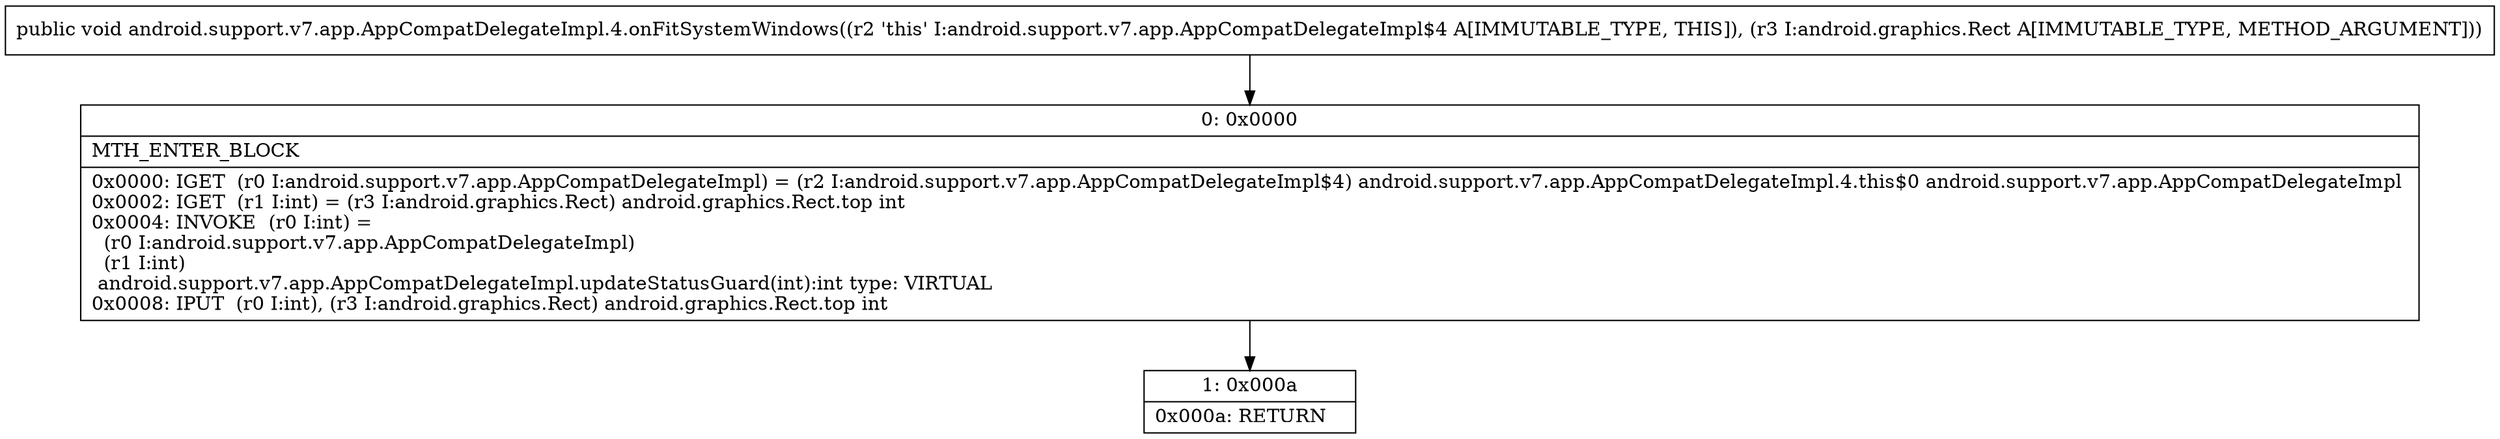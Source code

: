digraph "CFG forandroid.support.v7.app.AppCompatDelegateImpl.4.onFitSystemWindows(Landroid\/graphics\/Rect;)V" {
Node_0 [shape=record,label="{0\:\ 0x0000|MTH_ENTER_BLOCK\l|0x0000: IGET  (r0 I:android.support.v7.app.AppCompatDelegateImpl) = (r2 I:android.support.v7.app.AppCompatDelegateImpl$4) android.support.v7.app.AppCompatDelegateImpl.4.this$0 android.support.v7.app.AppCompatDelegateImpl \l0x0002: IGET  (r1 I:int) = (r3 I:android.graphics.Rect) android.graphics.Rect.top int \l0x0004: INVOKE  (r0 I:int) = \l  (r0 I:android.support.v7.app.AppCompatDelegateImpl)\l  (r1 I:int)\l android.support.v7.app.AppCompatDelegateImpl.updateStatusGuard(int):int type: VIRTUAL \l0x0008: IPUT  (r0 I:int), (r3 I:android.graphics.Rect) android.graphics.Rect.top int \l}"];
Node_1 [shape=record,label="{1\:\ 0x000a|0x000a: RETURN   \l}"];
MethodNode[shape=record,label="{public void android.support.v7.app.AppCompatDelegateImpl.4.onFitSystemWindows((r2 'this' I:android.support.v7.app.AppCompatDelegateImpl$4 A[IMMUTABLE_TYPE, THIS]), (r3 I:android.graphics.Rect A[IMMUTABLE_TYPE, METHOD_ARGUMENT])) }"];
MethodNode -> Node_0;
Node_0 -> Node_1;
}

